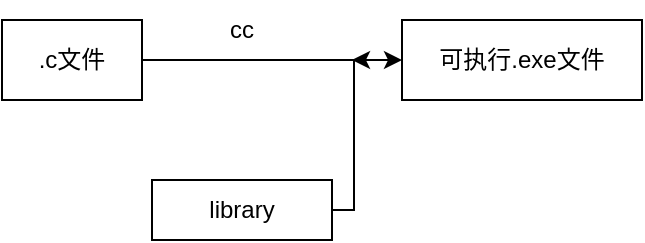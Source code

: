 <mxfile version="22.1.11" type="device">
  <diagram id="C5RBs43oDa-KdzZeNtuy" name="Page-1">
    <mxGraphModel dx="780" dy="504" grid="1" gridSize="10" guides="1" tooltips="1" connect="1" arrows="1" fold="1" page="1" pageScale="1" pageWidth="827" pageHeight="1169" math="0" shadow="0">
      <root>
        <mxCell id="WIyWlLk6GJQsqaUBKTNV-0" />
        <mxCell id="WIyWlLk6GJQsqaUBKTNV-1" parent="WIyWlLk6GJQsqaUBKTNV-0" />
        <mxCell id="3uTaAvi-0Ou7MuIW1ist-2" style="edgeStyle=orthogonalEdgeStyle;rounded=0;orthogonalLoop=1;jettySize=auto;html=1;exitX=1;exitY=0.5;exitDx=0;exitDy=0;entryX=0;entryY=0.5;entryDx=0;entryDy=0;" parent="WIyWlLk6GJQsqaUBKTNV-1" source="3uTaAvi-0Ou7MuIW1ist-0" target="3uTaAvi-0Ou7MuIW1ist-1" edge="1">
          <mxGeometry relative="1" as="geometry" />
        </mxCell>
        <mxCell id="3uTaAvi-0Ou7MuIW1ist-0" value=".c文件" style="rounded=0;whiteSpace=wrap;html=1;fillColor=none;" parent="WIyWlLk6GJQsqaUBKTNV-1" vertex="1">
          <mxGeometry x="180" y="250" width="70" height="40" as="geometry" />
        </mxCell>
        <mxCell id="3uTaAvi-0Ou7MuIW1ist-1" value="可执行.exe文件" style="rounded=0;whiteSpace=wrap;html=1;fillColor=none;" parent="WIyWlLk6GJQsqaUBKTNV-1" vertex="1">
          <mxGeometry x="380" y="250" width="120" height="40" as="geometry" />
        </mxCell>
        <mxCell id="3uTaAvi-0Ou7MuIW1ist-3" value="cc" style="text;html=1;strokeColor=none;fillColor=none;align=center;verticalAlign=middle;whiteSpace=wrap;rounded=0;" parent="WIyWlLk6GJQsqaUBKTNV-1" vertex="1">
          <mxGeometry x="270" y="240" width="60" height="30" as="geometry" />
        </mxCell>
        <mxCell id="3uTaAvi-0Ou7MuIW1ist-5" style="edgeStyle=orthogonalEdgeStyle;rounded=0;orthogonalLoop=1;jettySize=auto;html=1;exitX=1;exitY=0.5;exitDx=0;exitDy=0;" parent="WIyWlLk6GJQsqaUBKTNV-1" edge="1" source="3uTaAvi-0Ou7MuIW1ist-4">
          <mxGeometry relative="1" as="geometry">
            <mxPoint x="350" y="350" as="sourcePoint" />
            <mxPoint x="355" y="270" as="targetPoint" />
            <Array as="points">
              <mxPoint x="356" y="345" />
            </Array>
          </mxGeometry>
        </mxCell>
        <mxCell id="3uTaAvi-0Ou7MuIW1ist-4" value="library" style="rounded=0;whiteSpace=wrap;html=1;fillColor=none;" parent="WIyWlLk6GJQsqaUBKTNV-1" vertex="1">
          <mxGeometry x="255" y="330" width="90" height="30" as="geometry" />
        </mxCell>
      </root>
    </mxGraphModel>
  </diagram>
</mxfile>
